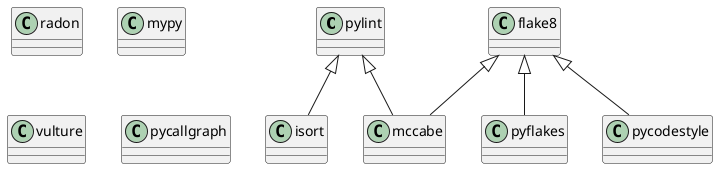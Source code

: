 @startuml
pylint <|-- mccabe
pylint <|-- isort
flake8 <|-- pyflakes
flake8 <|-- pycodestyle
flake8 <|-- mccabe
class radon
class mypy
class vulture
class pycallgraph
@enduml
